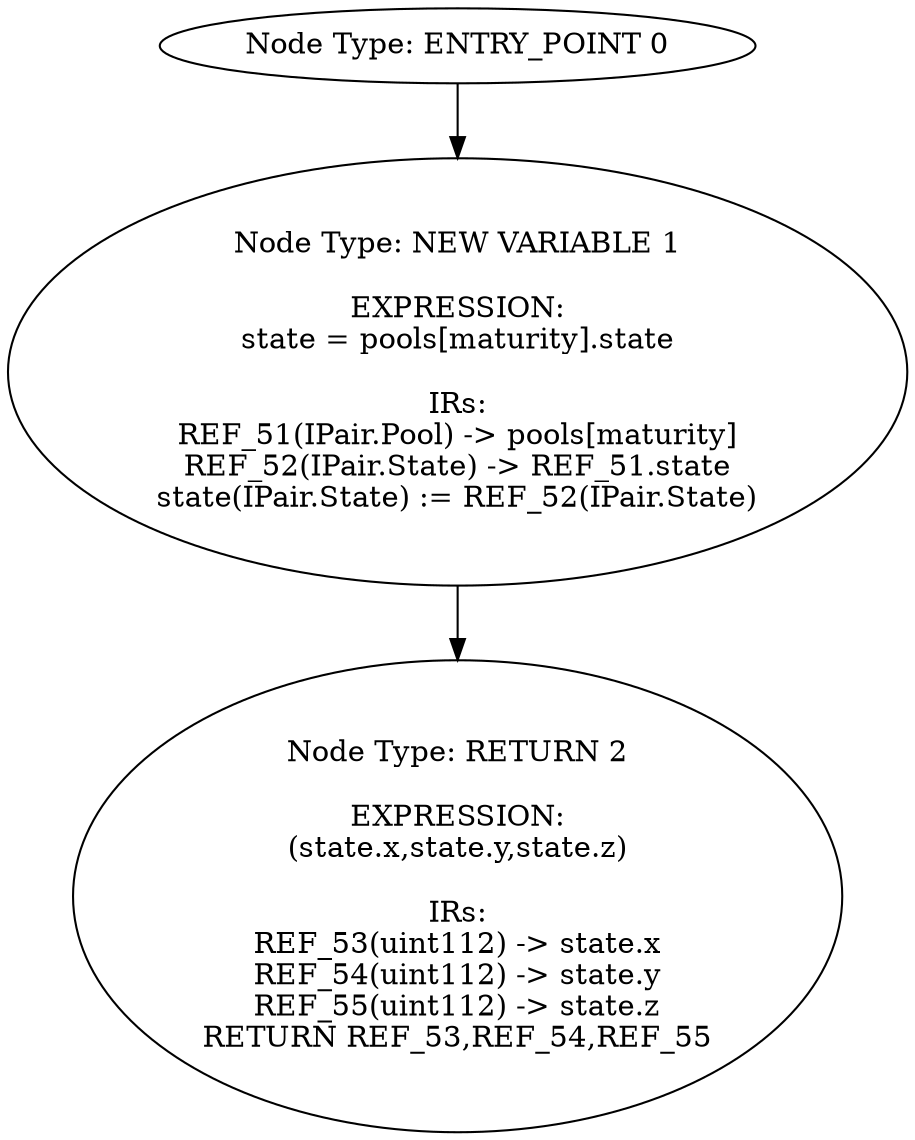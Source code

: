 digraph{
0[label="Node Type: ENTRY_POINT 0
"];
0->1;
1[label="Node Type: NEW VARIABLE 1

EXPRESSION:
state = pools[maturity].state

IRs:
REF_51(IPair.Pool) -> pools[maturity]
REF_52(IPair.State) -> REF_51.state
state(IPair.State) := REF_52(IPair.State)"];
1->2;
2[label="Node Type: RETURN 2

EXPRESSION:
(state.x,state.y,state.z)

IRs:
REF_53(uint112) -> state.x
REF_54(uint112) -> state.y
REF_55(uint112) -> state.z
RETURN REF_53,REF_54,REF_55"];
}
